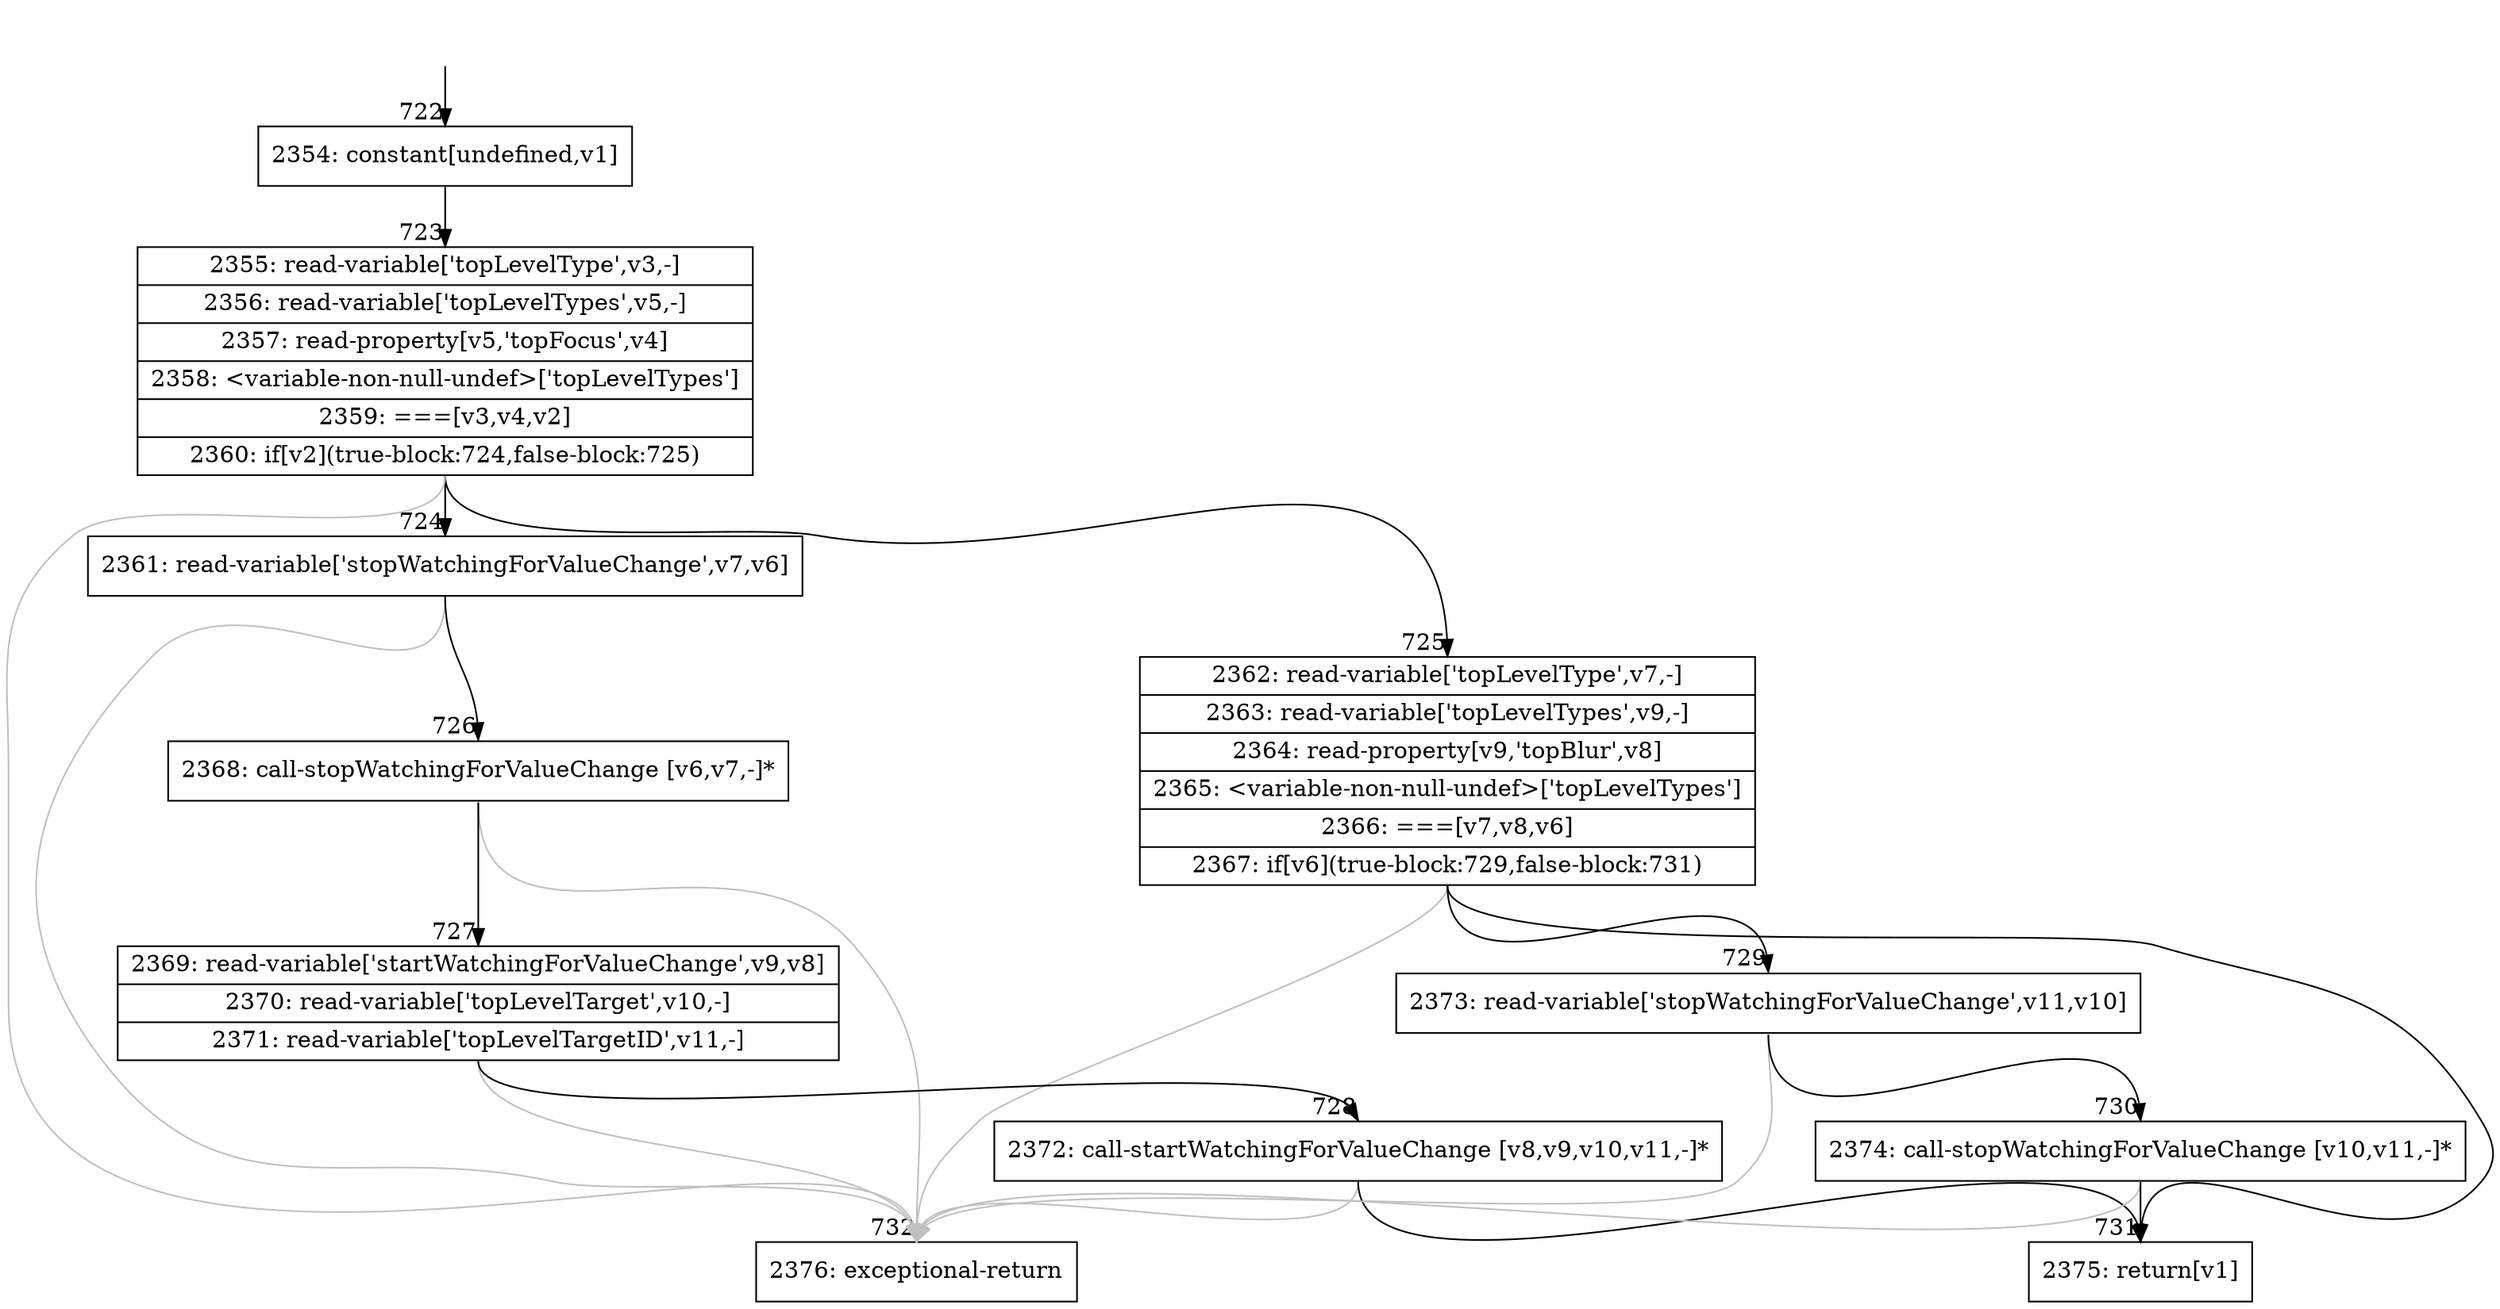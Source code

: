 digraph {
rankdir="TD"
BB_entry55[shape=none,label=""];
BB_entry55 -> BB722 [tailport=s, headport=n, headlabel="    722"]
BB722 [shape=record label="{2354: constant[undefined,v1]}" ] 
BB722 -> BB723 [tailport=s, headport=n, headlabel="      723"]
BB723 [shape=record label="{2355: read-variable['topLevelType',v3,-]|2356: read-variable['topLevelTypes',v5,-]|2357: read-property[v5,'topFocus',v4]|2358: \<variable-non-null-undef\>['topLevelTypes']|2359: ===[v3,v4,v2]|2360: if[v2](true-block:724,false-block:725)}" ] 
BB723 -> BB724 [tailport=s, headport=n, headlabel="      724"]
BB723 -> BB725 [tailport=s, headport=n, headlabel="      725"]
BB723 -> BB732 [tailport=s, headport=n, color=gray, headlabel="      732"]
BB724 [shape=record label="{2361: read-variable['stopWatchingForValueChange',v7,v6]}" ] 
BB724 -> BB726 [tailport=s, headport=n, headlabel="      726"]
BB724 -> BB732 [tailport=s, headport=n, color=gray]
BB725 [shape=record label="{2362: read-variable['topLevelType',v7,-]|2363: read-variable['topLevelTypes',v9,-]|2364: read-property[v9,'topBlur',v8]|2365: \<variable-non-null-undef\>['topLevelTypes']|2366: ===[v7,v8,v6]|2367: if[v6](true-block:729,false-block:731)}" ] 
BB725 -> BB729 [tailport=s, headport=n, headlabel="      729"]
BB725 -> BB731 [tailport=s, headport=n, headlabel="      731"]
BB725 -> BB732 [tailport=s, headport=n, color=gray]
BB726 [shape=record label="{2368: call-stopWatchingForValueChange [v6,v7,-]*}" ] 
BB726 -> BB727 [tailport=s, headport=n, headlabel="      727"]
BB726 -> BB732 [tailport=s, headport=n, color=gray]
BB727 [shape=record label="{2369: read-variable['startWatchingForValueChange',v9,v8]|2370: read-variable['topLevelTarget',v10,-]|2371: read-variable['topLevelTargetID',v11,-]}" ] 
BB727 -> BB728 [tailport=s, headport=n, headlabel="      728"]
BB727 -> BB732 [tailport=s, headport=n, color=gray]
BB728 [shape=record label="{2372: call-startWatchingForValueChange [v8,v9,v10,v11,-]*}" ] 
BB728 -> BB731 [tailport=s, headport=n]
BB728 -> BB732 [tailport=s, headport=n, color=gray]
BB729 [shape=record label="{2373: read-variable['stopWatchingForValueChange',v11,v10]}" ] 
BB729 -> BB730 [tailport=s, headport=n, headlabel="      730"]
BB729 -> BB732 [tailport=s, headport=n, color=gray]
BB730 [shape=record label="{2374: call-stopWatchingForValueChange [v10,v11,-]*}" ] 
BB730 -> BB731 [tailport=s, headport=n]
BB730 -> BB732 [tailport=s, headport=n, color=gray]
BB731 [shape=record label="{2375: return[v1]}" ] 
BB732 [shape=record label="{2376: exceptional-return}" ] 
//#$~ 1333
}
